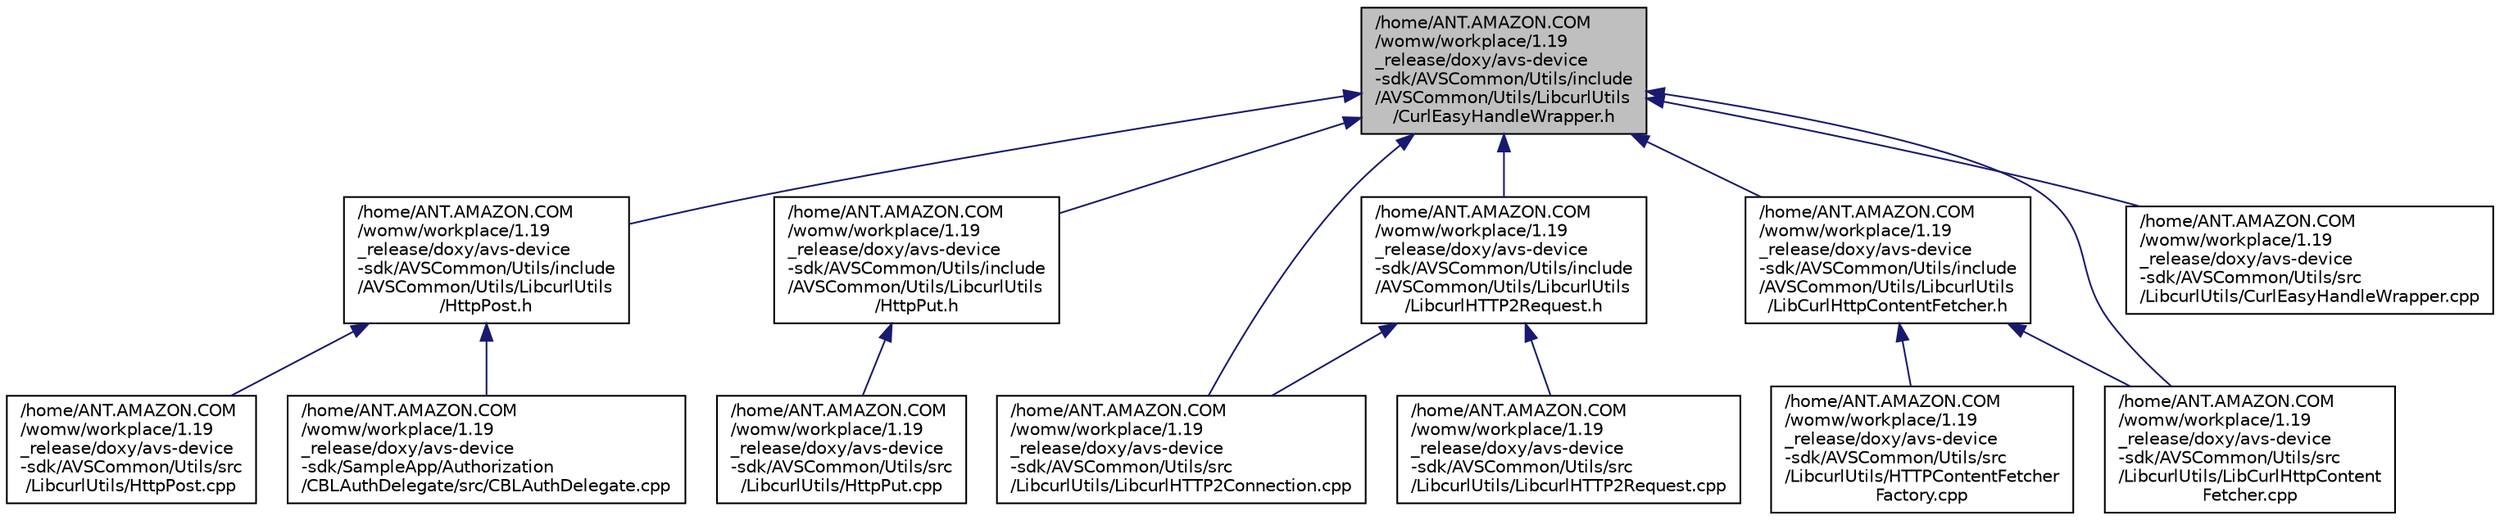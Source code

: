 digraph "/home/ANT.AMAZON.COM/womw/workplace/1.19_release/doxy/avs-device-sdk/AVSCommon/Utils/include/AVSCommon/Utils/LibcurlUtils/CurlEasyHandleWrapper.h"
{
  edge [fontname="Helvetica",fontsize="10",labelfontname="Helvetica",labelfontsize="10"];
  node [fontname="Helvetica",fontsize="10",shape=record];
  Node26 [label="/home/ANT.AMAZON.COM\l/womw/workplace/1.19\l_release/doxy/avs-device\l-sdk/AVSCommon/Utils/include\l/AVSCommon/Utils/LibcurlUtils\l/CurlEasyHandleWrapper.h",height=0.2,width=0.4,color="black", fillcolor="grey75", style="filled", fontcolor="black"];
  Node26 -> Node27 [dir="back",color="midnightblue",fontsize="10",style="solid",fontname="Helvetica"];
  Node27 [label="/home/ANT.AMAZON.COM\l/womw/workplace/1.19\l_release/doxy/avs-device\l-sdk/AVSCommon/Utils/include\l/AVSCommon/Utils/LibcurlUtils\l/HttpPost.h",height=0.2,width=0.4,color="black", fillcolor="white", style="filled",URL="$_http_post_8h.html"];
  Node27 -> Node28 [dir="back",color="midnightblue",fontsize="10",style="solid",fontname="Helvetica"];
  Node28 [label="/home/ANT.AMAZON.COM\l/womw/workplace/1.19\l_release/doxy/avs-device\l-sdk/AVSCommon/Utils/src\l/LibcurlUtils/HttpPost.cpp",height=0.2,width=0.4,color="black", fillcolor="white", style="filled",URL="$_http_post_8cpp.html"];
  Node27 -> Node29 [dir="back",color="midnightblue",fontsize="10",style="solid",fontname="Helvetica"];
  Node29 [label="/home/ANT.AMAZON.COM\l/womw/workplace/1.19\l_release/doxy/avs-device\l-sdk/SampleApp/Authorization\l/CBLAuthDelegate/src/CBLAuthDelegate.cpp",height=0.2,width=0.4,color="black", fillcolor="white", style="filled",URL="$_c_b_l_auth_delegate_8cpp.html"];
  Node26 -> Node30 [dir="back",color="midnightblue",fontsize="10",style="solid",fontname="Helvetica"];
  Node30 [label="/home/ANT.AMAZON.COM\l/womw/workplace/1.19\l_release/doxy/avs-device\l-sdk/AVSCommon/Utils/include\l/AVSCommon/Utils/LibcurlUtils\l/HttpPut.h",height=0.2,width=0.4,color="black", fillcolor="white", style="filled",URL="$_http_put_8h.html"];
  Node30 -> Node31 [dir="back",color="midnightblue",fontsize="10",style="solid",fontname="Helvetica"];
  Node31 [label="/home/ANT.AMAZON.COM\l/womw/workplace/1.19\l_release/doxy/avs-device\l-sdk/AVSCommon/Utils/src\l/LibcurlUtils/HttpPut.cpp",height=0.2,width=0.4,color="black", fillcolor="white", style="filled",URL="$_http_put_8cpp.html"];
  Node26 -> Node32 [dir="back",color="midnightblue",fontsize="10",style="solid",fontname="Helvetica"];
  Node32 [label="/home/ANT.AMAZON.COM\l/womw/workplace/1.19\l_release/doxy/avs-device\l-sdk/AVSCommon/Utils/include\l/AVSCommon/Utils/LibcurlUtils\l/LibcurlHTTP2Request.h",height=0.2,width=0.4,color="black", fillcolor="white", style="filled",URL="$_libcurl_h_t_t_p2_request_8h.html"];
  Node32 -> Node33 [dir="back",color="midnightblue",fontsize="10",style="solid",fontname="Helvetica"];
  Node33 [label="/home/ANT.AMAZON.COM\l/womw/workplace/1.19\l_release/doxy/avs-device\l-sdk/AVSCommon/Utils/src\l/LibcurlUtils/LibcurlHTTP2Connection.cpp",height=0.2,width=0.4,color="black", fillcolor="white", style="filled",URL="$_libcurl_h_t_t_p2_connection_8cpp.html"];
  Node32 -> Node34 [dir="back",color="midnightblue",fontsize="10",style="solid",fontname="Helvetica"];
  Node34 [label="/home/ANT.AMAZON.COM\l/womw/workplace/1.19\l_release/doxy/avs-device\l-sdk/AVSCommon/Utils/src\l/LibcurlUtils/LibcurlHTTP2Request.cpp",height=0.2,width=0.4,color="black", fillcolor="white", style="filled",URL="$_libcurl_h_t_t_p2_request_8cpp.html"];
  Node26 -> Node35 [dir="back",color="midnightblue",fontsize="10",style="solid",fontname="Helvetica"];
  Node35 [label="/home/ANT.AMAZON.COM\l/womw/workplace/1.19\l_release/doxy/avs-device\l-sdk/AVSCommon/Utils/include\l/AVSCommon/Utils/LibcurlUtils\l/LibCurlHttpContentFetcher.h",height=0.2,width=0.4,color="black", fillcolor="white", style="filled",URL="$_lib_curl_http_content_fetcher_8h.html"];
  Node35 -> Node36 [dir="back",color="midnightblue",fontsize="10",style="solid",fontname="Helvetica"];
  Node36 [label="/home/ANT.AMAZON.COM\l/womw/workplace/1.19\l_release/doxy/avs-device\l-sdk/AVSCommon/Utils/src\l/LibcurlUtils/HTTPContentFetcher\lFactory.cpp",height=0.2,width=0.4,color="black", fillcolor="white", style="filled",URL="$_h_t_t_p_content_fetcher_factory_8cpp.html"];
  Node35 -> Node37 [dir="back",color="midnightblue",fontsize="10",style="solid",fontname="Helvetica"];
  Node37 [label="/home/ANT.AMAZON.COM\l/womw/workplace/1.19\l_release/doxy/avs-device\l-sdk/AVSCommon/Utils/src\l/LibcurlUtils/LibCurlHttpContent\lFetcher.cpp",height=0.2,width=0.4,color="black", fillcolor="white", style="filled",URL="$_lib_curl_http_content_fetcher_8cpp.html"];
  Node26 -> Node38 [dir="back",color="midnightblue",fontsize="10",style="solid",fontname="Helvetica"];
  Node38 [label="/home/ANT.AMAZON.COM\l/womw/workplace/1.19\l_release/doxy/avs-device\l-sdk/AVSCommon/Utils/src\l/LibcurlUtils/CurlEasyHandleWrapper.cpp",height=0.2,width=0.4,color="black", fillcolor="white", style="filled",URL="$_curl_easy_handle_wrapper_8cpp.html"];
  Node26 -> Node33 [dir="back",color="midnightblue",fontsize="10",style="solid",fontname="Helvetica"];
  Node26 -> Node37 [dir="back",color="midnightblue",fontsize="10",style="solid",fontname="Helvetica"];
}

